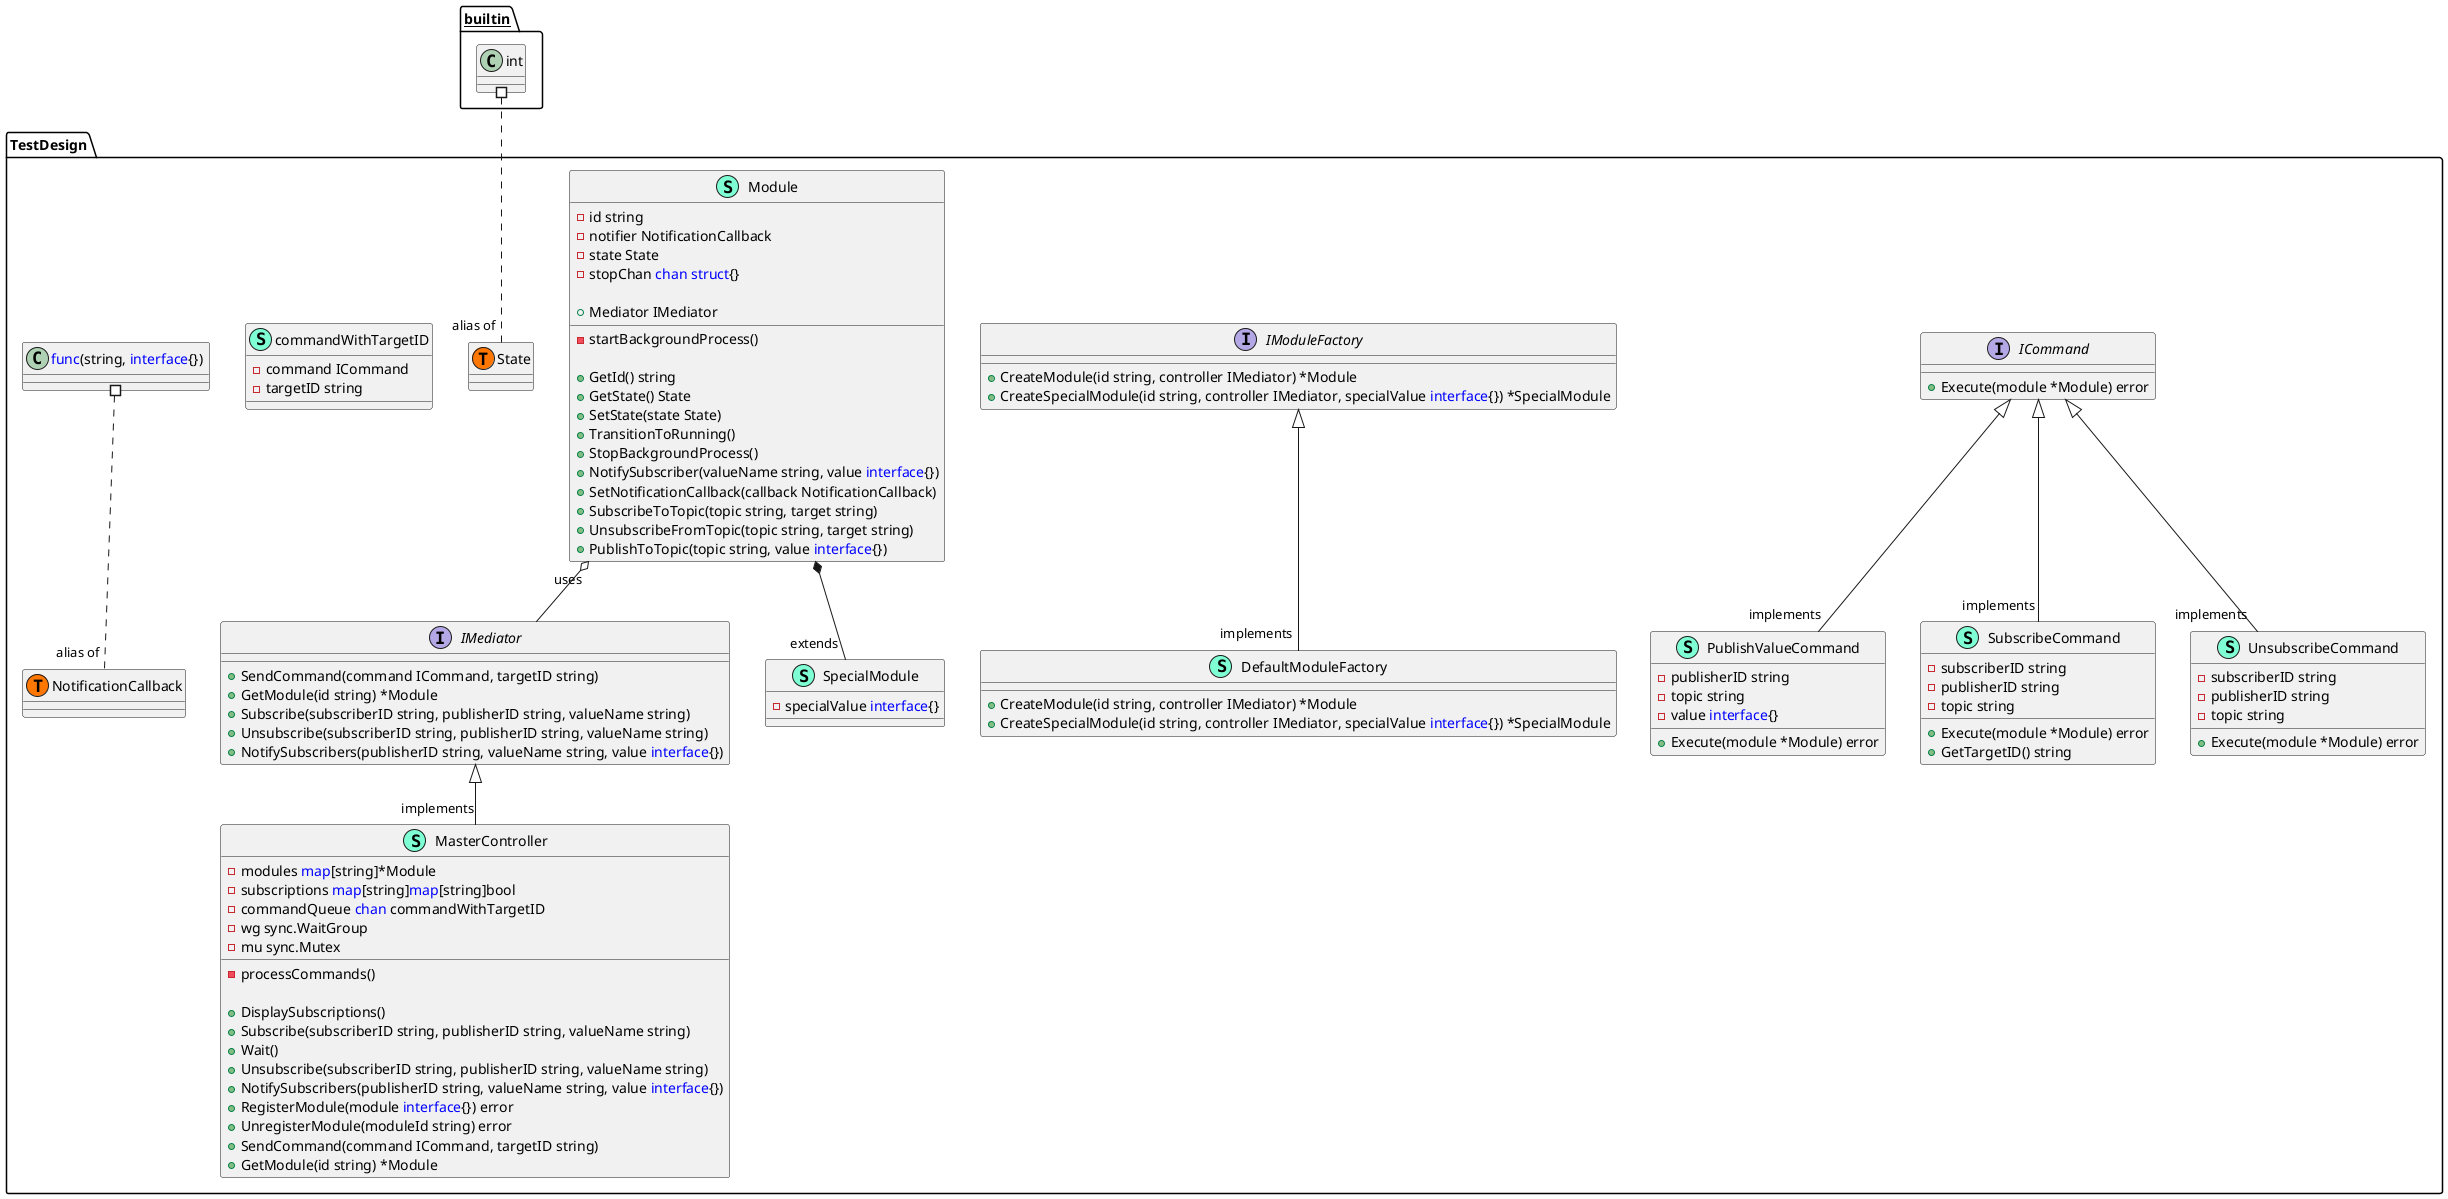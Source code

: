 @startuml
namespace TestDesign {
    class DefaultModuleFactory << (S,Aquamarine) >> {
        + CreateModule(id string, controller IMediator) *Module
        + CreateSpecialModule(id string, controller IMediator, specialValue <font color=blue>interface</font>{}) *SpecialModule

    }
    interface ICommand  {
        + Execute(module *Module) error

    }
    interface IMediator  {
        + SendCommand(command ICommand, targetID string) 
        + GetModule(id string) *Module
        + Subscribe(subscriberID string, publisherID string, valueName string) 
        + Unsubscribe(subscriberID string, publisherID string, valueName string) 
        + NotifySubscribers(publisherID string, valueName string, value <font color=blue>interface</font>{}) 

    }
    interface IModuleFactory  {
        + CreateModule(id string, controller IMediator) *Module
        + CreateSpecialModule(id string, controller IMediator, specialValue <font color=blue>interface</font>{}) *SpecialModule

    }
    class MasterController << (S,Aquamarine) >> {
        - modules <font color=blue>map</font>[string]*Module
        - subscriptions <font color=blue>map</font>[string]<font color=blue>map</font>[string]bool
        - commandQueue <font color=blue>chan</font> commandWithTargetID
        - wg sync.WaitGroup
        - mu sync.Mutex

        - processCommands() 

        + DisplaySubscriptions() 
        + Subscribe(subscriberID string, publisherID string, valueName string) 
        + Wait() 
        + Unsubscribe(subscriberID string, publisherID string, valueName string) 
        + NotifySubscribers(publisherID string, valueName string, value <font color=blue>interface</font>{}) 
        + RegisterModule(module <font color=blue>interface</font>{}) error
        + UnregisterModule(moduleId string) error
        + SendCommand(command ICommand, targetID string) 
        + GetModule(id string) *Module

    }
    class Module << (S,Aquamarine) >> {
        - id string
        - notifier NotificationCallback
        - state State
        - stopChan <font color=blue>chan</font> <font color=blue>struct</font>{}

        + Mediator IMediator

        - startBackgroundProcess() 

        + GetId() string
        + GetState() State
        + SetState(state State) 
        + TransitionToRunning() 
        + StopBackgroundProcess() 
        + NotifySubscriber(valueName string, value <font color=blue>interface</font>{}) 
        + SetNotificationCallback(callback NotificationCallback) 
        + SubscribeToTopic(topic string, target string) 
        + UnsubscribeFromTopic(topic string, target string) 
        + PublishToTopic(topic string, value <font color=blue>interface</font>{}) 

    }
    class PublishValueCommand << (S,Aquamarine) >> {
        - publisherID string
        - topic string
        - value <font color=blue>interface</font>{}

        + Execute(module *Module) error

    }
    class SpecialModule << (S,Aquamarine) >> {
        - specialValue <font color=blue>interface</font>{}

    }
    class SubscribeCommand << (S,Aquamarine) >> {
        - subscriberID string
        - publisherID string
        - topic string

        + Execute(module *Module) error
        + GetTargetID() string

    }
    class TestDesign.NotificationCallback << (T, #FF7700) >>  {
    }
    class TestDesign.State << (T, #FF7700) >>  {
    }
    class UnsubscribeCommand << (S,Aquamarine) >> {
        - subscriberID string
        - publisherID string
        - topic string

        + Execute(module *Module) error

    }
    class commandWithTargetID << (S,Aquamarine) >> {
        - command ICommand
        - targetID string

    }
}
"TestDesign.Module" *-- "extends""TestDesign.SpecialModule"

"TestDesign.IModuleFactory" <|-- "implements""TestDesign.DefaultModuleFactory"
"TestDesign.IMediator" <|-- "implements""TestDesign.MasterController"
"TestDesign.ICommand" <|-- "implements""TestDesign.PublishValueCommand"
"TestDesign.ICommand" <|-- "implements""TestDesign.SubscribeCommand"
"TestDesign.ICommand" <|-- "implements""TestDesign.UnsubscribeCommand"

"TestDesign.Module""uses" o-- "TestDesign.IMediator"

"TestDesign.<font color=blue>func</font>(string, <font color=blue>interface</font>{}) " #.. "alias of""TestDesign.NotificationCallback"
"__builtin__.int" #.. "alias of""TestDesign.State"
@enduml
